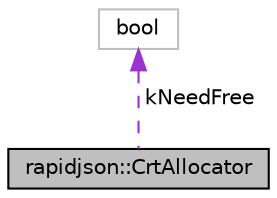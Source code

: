 digraph "rapidjson::CrtAllocator"
{
 // INTERACTIVE_SVG=YES
 // LATEX_PDF_SIZE
  edge [fontname="Helvetica",fontsize="10",labelfontname="Helvetica",labelfontsize="10"];
  node [fontname="Helvetica",fontsize="10",shape=record];
  Node1 [label="rapidjson::CrtAllocator",height=0.2,width=0.4,color="black", fillcolor="grey75", style="filled", fontcolor="black",tooltip="C-runtime library allocator."];
  Node2 -> Node1 [dir="back",color="darkorchid3",fontsize="10",style="dashed",label=" kNeedFree" ,fontname="Helvetica"];
  Node2 [label="bool",height=0.2,width=0.4,color="grey75", fillcolor="white", style="filled",tooltip=" "];
}
